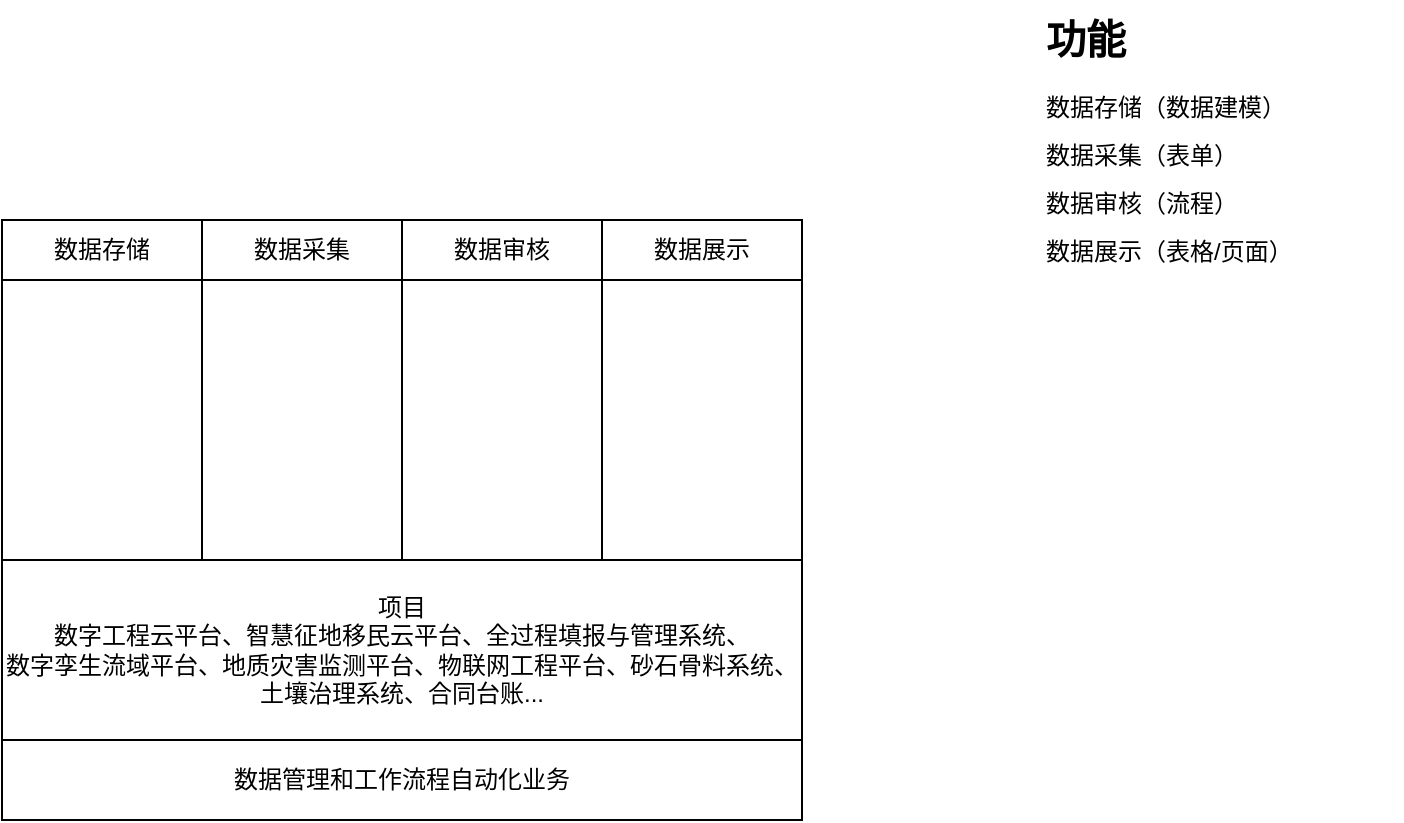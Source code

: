 <mxfile version="24.4.4" type="github">
  <diagram name="第 1 页" id="hqmDNaqgpVp4OsvsETol">
    <mxGraphModel dx="1195" dy="650" grid="1" gridSize="10" guides="1" tooltips="1" connect="1" arrows="1" fold="1" page="1" pageScale="1" pageWidth="827" pageHeight="1169" math="0" shadow="0">
      <root>
        <mxCell id="0" />
        <mxCell id="1" parent="0" />
        <mxCell id="Q9zDN7n71QJGZJ4GGURO-7" value="数据管理和工作流程自动化业务" style="rounded=0;whiteSpace=wrap;html=1;" vertex="1" parent="1">
          <mxGeometry x="80" y="420" width="400" height="40" as="geometry" />
        </mxCell>
        <mxCell id="Q9zDN7n71QJGZJ4GGURO-10" value="" style="rounded=0;whiteSpace=wrap;html=1;" vertex="1" parent="1">
          <mxGeometry x="80" y="160" width="400" height="260" as="geometry" />
        </mxCell>
        <mxCell id="Q9zDN7n71QJGZJ4GGURO-15" value="&lt;h1 style=&quot;margin-top: 0px; line-height: 100%;&quot;&gt;&lt;span style=&quot;font-size: 20px;&quot;&gt;功能&lt;/span&gt;&lt;/h1&gt;&lt;p style=&quot;line-height: 100%;&quot;&gt;数据存储（数据建模）&lt;/p&gt;&lt;p style=&quot;line-height: 100%;&quot;&gt;数据采集（表单）&lt;/p&gt;&lt;p style=&quot;line-height: 100%;&quot;&gt;数据审核（流程）&lt;/p&gt;&lt;p style=&quot;line-height: 100%;&quot;&gt;数据展示（表格/页面）&lt;/p&gt;" style="text;html=1;whiteSpace=wrap;overflow=hidden;rounded=0;" vertex="1" parent="1">
          <mxGeometry x="600" y="50" width="180" height="280" as="geometry" />
        </mxCell>
        <mxCell id="Q9zDN7n71QJGZJ4GGURO-16" value="" style="rounded=0;whiteSpace=wrap;html=1;" vertex="1" parent="1">
          <mxGeometry x="80" y="330" width="400" height="90" as="geometry" />
        </mxCell>
        <mxCell id="Q9zDN7n71QJGZJ4GGURO-18" value="项目&lt;div&gt;数字工程云平台、智慧征地移民云平台、全过程填报与管理系统、&lt;/div&gt;&lt;div&gt;数字孪生流域平台、地质灾害监测平台、物联网工程平台、砂石骨料系统、土壤治理系统、合同台账...&lt;/div&gt;" style="text;html=1;align=center;verticalAlign=middle;whiteSpace=wrap;rounded=0;" vertex="1" parent="1">
          <mxGeometry x="80" y="330" width="400" height="90" as="geometry" />
        </mxCell>
        <mxCell id="Q9zDN7n71QJGZJ4GGURO-23" value="" style="rounded=0;whiteSpace=wrap;html=1;" vertex="1" parent="1">
          <mxGeometry x="80" y="160" width="100" height="170" as="geometry" />
        </mxCell>
        <mxCell id="Q9zDN7n71QJGZJ4GGURO-24" value="" style="rounded=0;whiteSpace=wrap;html=1;" vertex="1" parent="1">
          <mxGeometry x="180" y="160" width="100" height="170" as="geometry" />
        </mxCell>
        <mxCell id="Q9zDN7n71QJGZJ4GGURO-25" value="" style="rounded=0;whiteSpace=wrap;html=1;" vertex="1" parent="1">
          <mxGeometry x="280" y="160" width="100" height="170" as="geometry" />
        </mxCell>
        <mxCell id="Q9zDN7n71QJGZJ4GGURO-26" value="" style="rounded=0;whiteSpace=wrap;html=1;" vertex="1" parent="1">
          <mxGeometry x="380" y="160" width="100" height="170" as="geometry" />
        </mxCell>
        <mxCell id="Q9zDN7n71QJGZJ4GGURO-27" value="数据存储" style="rounded=0;whiteSpace=wrap;html=1;" vertex="1" parent="1">
          <mxGeometry x="80" y="160" width="100" height="30" as="geometry" />
        </mxCell>
        <mxCell id="Q9zDN7n71QJGZJ4GGURO-28" value="数据采集" style="rounded=0;whiteSpace=wrap;html=1;" vertex="1" parent="1">
          <mxGeometry x="180" y="160" width="100" height="30" as="geometry" />
        </mxCell>
        <mxCell id="Q9zDN7n71QJGZJ4GGURO-29" value="数据审核" style="rounded=0;whiteSpace=wrap;html=1;" vertex="1" parent="1">
          <mxGeometry x="280" y="160" width="100" height="30" as="geometry" />
        </mxCell>
        <mxCell id="Q9zDN7n71QJGZJ4GGURO-30" value="数据展示" style="rounded=0;whiteSpace=wrap;html=1;" vertex="1" parent="1">
          <mxGeometry x="380" y="160" width="100" height="30" as="geometry" />
        </mxCell>
      </root>
    </mxGraphModel>
  </diagram>
</mxfile>
